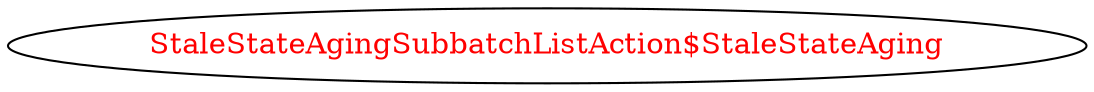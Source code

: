 digraph dependencyGraph {
 concentrate=true;
 ranksep="2.0";
 rankdir="LR"; 
 splines="ortho";
"StaleStateAgingSubbatchListAction$StaleStateAging" [fontcolor="red"];
}